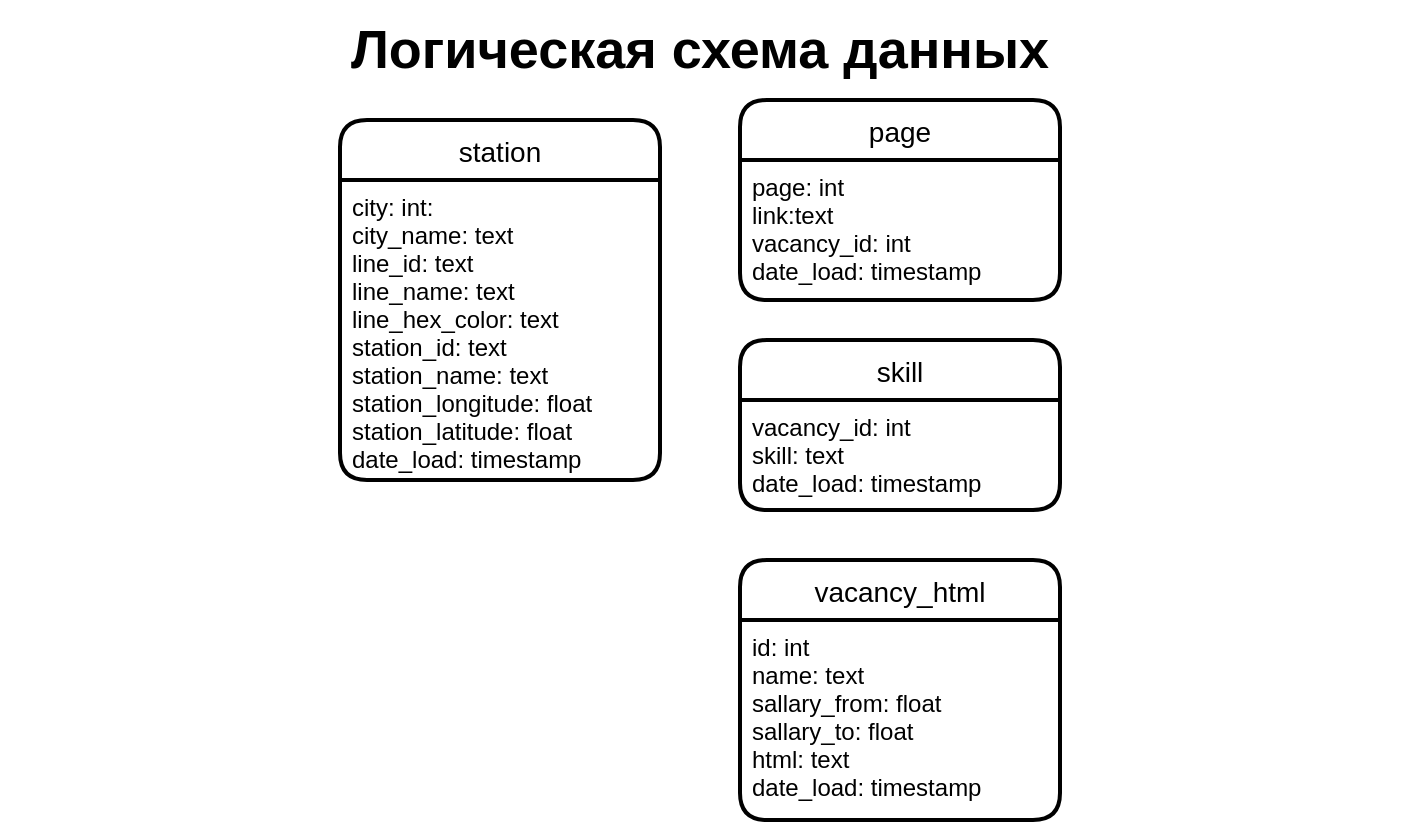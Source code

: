 <mxfile>
    <diagram id="hK66EIIWKqIUD652Tqjq" name="Page-1">
        <mxGraphModel dx="999" dy="502" grid="1" gridSize="10" guides="1" tooltips="1" connect="1" arrows="1" fold="1" page="1" pageScale="1" pageWidth="827" pageHeight="1169" math="0" shadow="0">
            <root>
                <mxCell id="0"/>
                <mxCell id="1" parent="0"/>
                <mxCell id="2" value="page" style="swimlane;childLayout=stackLayout;horizontal=1;startSize=30;horizontalStack=0;rounded=1;fontSize=14;fontStyle=0;strokeWidth=2;resizeParent=0;resizeLast=1;shadow=0;dashed=0;align=center;fillColor=default;gradientColor=none;" parent="1" vertex="1">
                    <mxGeometry x="430" y="70" width="160" height="100" as="geometry"/>
                </mxCell>
                <mxCell id="3" value="page: int&#10;link:text&#10;vacancy_id: int&#10;date_load: timestamp" style="align=left;strokeColor=none;fillColor=none;spacingLeft=4;fontSize=12;verticalAlign=top;resizable=0;rotatable=0;part=1;" parent="2" vertex="1">
                    <mxGeometry y="30" width="160" height="70" as="geometry"/>
                </mxCell>
                <mxCell id="4" value="vacancy_html" style="swimlane;childLayout=stackLayout;horizontal=1;startSize=30;horizontalStack=0;rounded=1;fontSize=14;fontStyle=0;strokeWidth=2;resizeParent=0;resizeLast=1;shadow=0;dashed=0;align=center;fillColor=default;gradientColor=none;" parent="1" vertex="1">
                    <mxGeometry x="430" y="300" width="160" height="130" as="geometry"/>
                </mxCell>
                <mxCell id="5" value="id: int&#10;name: text&#10;sallary_from: float&#10;sallary_to: float&#10;html: text&#10;date_load: timestamp" style="align=left;strokeColor=none;fillColor=none;spacingLeft=4;fontSize=12;verticalAlign=top;resizable=0;rotatable=0;part=1;" parent="4" vertex="1">
                    <mxGeometry y="30" width="160" height="100" as="geometry"/>
                </mxCell>
                <mxCell id="6" value="skill" style="swimlane;childLayout=stackLayout;horizontal=1;startSize=30;horizontalStack=0;rounded=1;fontSize=14;fontStyle=0;strokeWidth=2;resizeParent=0;resizeLast=1;shadow=0;dashed=0;align=center;fillColor=default;gradientColor=none;" parent="1" vertex="1">
                    <mxGeometry x="430" y="190" width="160" height="85" as="geometry"/>
                </mxCell>
                <mxCell id="7" value="vacancy_id: int&#10;skill: text&#10;date_load: timestamp" style="align=left;strokeColor=none;fillColor=none;spacingLeft=4;fontSize=12;verticalAlign=top;resizable=0;rotatable=0;part=1;" parent="6" vertex="1">
                    <mxGeometry y="30" width="160" height="55" as="geometry"/>
                </mxCell>
                <mxCell id="8" value="&lt;span style=&quot;font-size: 27px&quot;&gt;&lt;b&gt;Логическая схема данных&lt;/b&gt;&lt;/span&gt;" style="text;html=1;strokeColor=none;fillColor=none;align=center;verticalAlign=middle;whiteSpace=wrap;rounded=0;" parent="1" vertex="1">
                    <mxGeometry x="60" y="20" width="700" height="50" as="geometry"/>
                </mxCell>
                <mxCell id="11" value="station" style="swimlane;childLayout=stackLayout;horizontal=1;startSize=30;horizontalStack=0;rounded=1;fontSize=14;fontStyle=0;strokeWidth=2;resizeParent=0;resizeLast=1;shadow=0;dashed=0;align=center;fillColor=default;gradientColor=none;" parent="1" vertex="1">
                    <mxGeometry x="230" y="80" width="160" height="180" as="geometry"/>
                </mxCell>
                <mxCell id="12" value="city: int: &#10;city_name: text&#10;line_id: text&#10;line_name: text&#10;line_hex_color: text&#10;station_id: text&#10;station_name: text&#10;station_longitude: float&#10;station_latitude: float&#10;date_load: timestamp" style="align=left;strokeColor=none;fillColor=none;spacingLeft=4;fontSize=12;verticalAlign=top;resizable=0;rotatable=0;part=1;" parent="11" vertex="1">
                    <mxGeometry y="30" width="160" height="150" as="geometry"/>
                </mxCell>
            </root>
        </mxGraphModel>
    </diagram>
</mxfile>